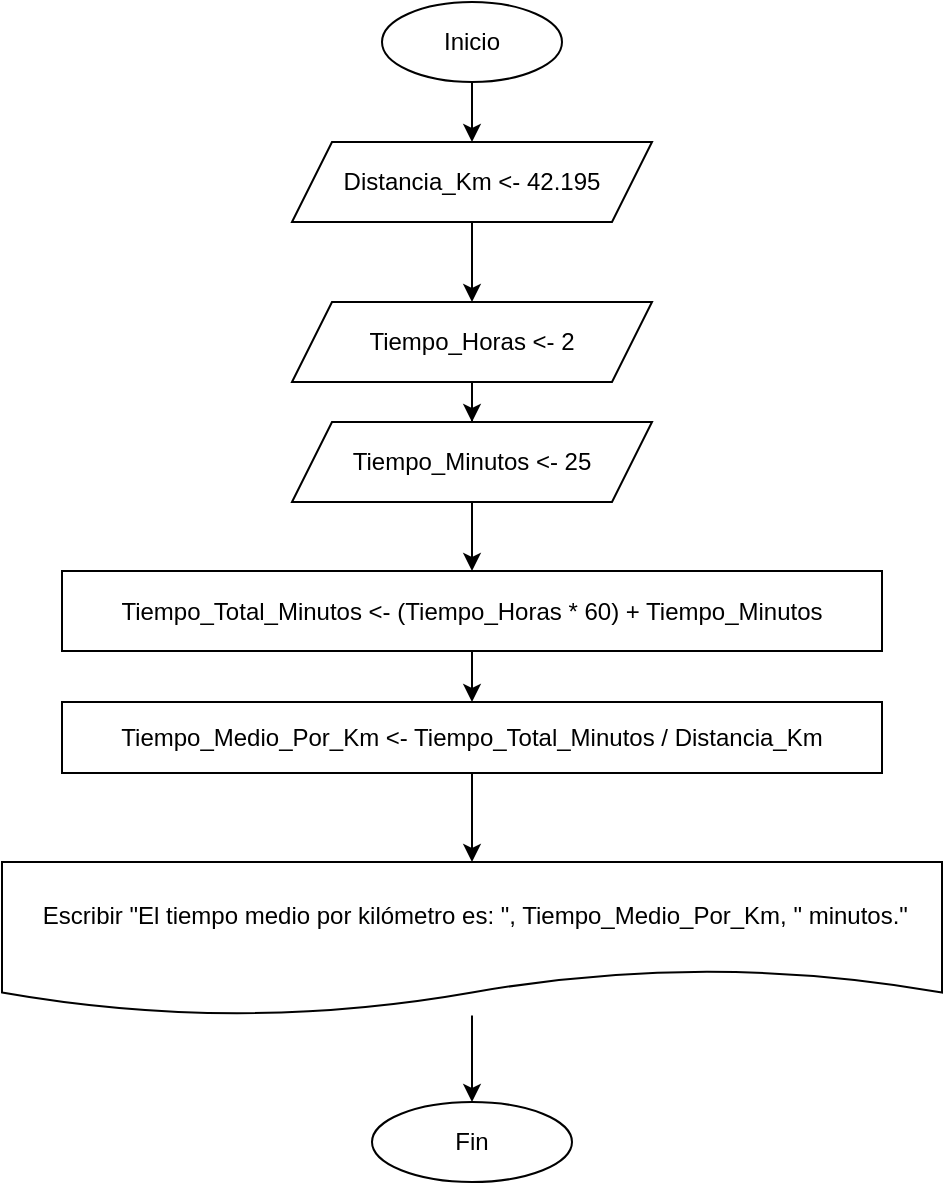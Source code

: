 <mxfile version="25.0.3">
  <diagram id="C5RBs43oDa-KdzZeNtuy" name="Page-1">
    <mxGraphModel dx="880" dy="434" grid="1" gridSize="10" guides="1" tooltips="1" connect="1" arrows="1" fold="1" page="1" pageScale="1" pageWidth="827" pageHeight="1169" math="0" shadow="0">
      <root>
        <mxCell id="WIyWlLk6GJQsqaUBKTNV-0" />
        <mxCell id="WIyWlLk6GJQsqaUBKTNV-1" parent="WIyWlLk6GJQsqaUBKTNV-0" />
        <mxCell id="N_ATVft75akDLZwGpv0E-20" style="edgeStyle=orthogonalEdgeStyle;rounded=0;orthogonalLoop=1;jettySize=auto;html=1;entryX=0.5;entryY=0;entryDx=0;entryDy=0;" edge="1" parent="WIyWlLk6GJQsqaUBKTNV-1" source="N_ATVft75akDLZwGpv0E-0" target="N_ATVft75akDLZwGpv0E-19">
          <mxGeometry relative="1" as="geometry" />
        </mxCell>
        <mxCell id="N_ATVft75akDLZwGpv0E-0" value="Inicio" style="ellipse;whiteSpace=wrap;html=1;" vertex="1" parent="WIyWlLk6GJQsqaUBKTNV-1">
          <mxGeometry x="345" y="300" width="90" height="40" as="geometry" />
        </mxCell>
        <mxCell id="N_ATVft75akDLZwGpv0E-10" value="" style="edgeStyle=orthogonalEdgeStyle;rounded=0;orthogonalLoop=1;jettySize=auto;html=1;" edge="1" parent="WIyWlLk6GJQsqaUBKTNV-1" source="N_ATVft75akDLZwGpv0E-7" target="N_ATVft75akDLZwGpv0E-9">
          <mxGeometry relative="1" as="geometry" />
        </mxCell>
        <mxCell id="N_ATVft75akDLZwGpv0E-7" value="Tiempo_Total_Minutos &amp;lt;- (Tiempo_Horas * 60) + Tiempo_Minutos" style="whiteSpace=wrap;html=1;" vertex="1" parent="WIyWlLk6GJQsqaUBKTNV-1">
          <mxGeometry x="185" y="584.5" width="410" height="40" as="geometry" />
        </mxCell>
        <mxCell id="N_ATVft75akDLZwGpv0E-12" value="" style="edgeStyle=orthogonalEdgeStyle;rounded=0;orthogonalLoop=1;jettySize=auto;html=1;" edge="1" parent="WIyWlLk6GJQsqaUBKTNV-1" source="N_ATVft75akDLZwGpv0E-9" target="N_ATVft75akDLZwGpv0E-11">
          <mxGeometry relative="1" as="geometry" />
        </mxCell>
        <mxCell id="N_ATVft75akDLZwGpv0E-9" value="Tiempo_Medio_Por_Km &amp;lt;- Tiempo_Total_Minutos / Distancia_Km" style="whiteSpace=wrap;html=1;" vertex="1" parent="WIyWlLk6GJQsqaUBKTNV-1">
          <mxGeometry x="185" y="650" width="410" height="35.5" as="geometry" />
        </mxCell>
        <mxCell id="N_ATVft75akDLZwGpv0E-14" style="edgeStyle=orthogonalEdgeStyle;rounded=0;orthogonalLoop=1;jettySize=auto;html=1;" edge="1" parent="WIyWlLk6GJQsqaUBKTNV-1" source="N_ATVft75akDLZwGpv0E-11" target="N_ATVft75akDLZwGpv0E-13">
          <mxGeometry relative="1" as="geometry" />
        </mxCell>
        <mxCell id="N_ATVft75akDLZwGpv0E-11" value="&amp;nbsp;Escribir &quot;El tiempo medio por kilómetro es: &quot;, Tiempo_Medio_Por_Km, &quot; minutos.&quot;" style="shape=document;whiteSpace=wrap;html=1;boundedLbl=1;" vertex="1" parent="WIyWlLk6GJQsqaUBKTNV-1">
          <mxGeometry x="155" y="730" width="470" height="76.75" as="geometry" />
        </mxCell>
        <mxCell id="N_ATVft75akDLZwGpv0E-13" value="Fin" style="ellipse;whiteSpace=wrap;html=1;" vertex="1" parent="WIyWlLk6GJQsqaUBKTNV-1">
          <mxGeometry x="340" y="850" width="100" height="40" as="geometry" />
        </mxCell>
        <mxCell id="N_ATVft75akDLZwGpv0E-17" style="edgeStyle=orthogonalEdgeStyle;rounded=0;orthogonalLoop=1;jettySize=auto;html=1;entryX=0.5;entryY=0;entryDx=0;entryDy=0;" edge="1" parent="WIyWlLk6GJQsqaUBKTNV-1" source="N_ATVft75akDLZwGpv0E-15" target="N_ATVft75akDLZwGpv0E-16">
          <mxGeometry relative="1" as="geometry" />
        </mxCell>
        <mxCell id="N_ATVft75akDLZwGpv0E-15" value="Tiempo_Horas &amp;lt;- 2" style="shape=parallelogram;perimeter=parallelogramPerimeter;whiteSpace=wrap;html=1;fixedSize=1;" vertex="1" parent="WIyWlLk6GJQsqaUBKTNV-1">
          <mxGeometry x="300" y="450" width="180" height="40" as="geometry" />
        </mxCell>
        <mxCell id="N_ATVft75akDLZwGpv0E-18" style="edgeStyle=orthogonalEdgeStyle;rounded=0;orthogonalLoop=1;jettySize=auto;html=1;entryX=0.5;entryY=0;entryDx=0;entryDy=0;" edge="1" parent="WIyWlLk6GJQsqaUBKTNV-1" source="N_ATVft75akDLZwGpv0E-16" target="N_ATVft75akDLZwGpv0E-7">
          <mxGeometry relative="1" as="geometry" />
        </mxCell>
        <mxCell id="N_ATVft75akDLZwGpv0E-16" value="Tiempo_Minutos &amp;lt;- 25" style="shape=parallelogram;perimeter=parallelogramPerimeter;whiteSpace=wrap;html=1;fixedSize=1;" vertex="1" parent="WIyWlLk6GJQsqaUBKTNV-1">
          <mxGeometry x="300" y="510" width="180" height="40" as="geometry" />
        </mxCell>
        <mxCell id="N_ATVft75akDLZwGpv0E-21" style="edgeStyle=orthogonalEdgeStyle;rounded=0;orthogonalLoop=1;jettySize=auto;html=1;" edge="1" parent="WIyWlLk6GJQsqaUBKTNV-1" source="N_ATVft75akDLZwGpv0E-19" target="N_ATVft75akDLZwGpv0E-15">
          <mxGeometry relative="1" as="geometry" />
        </mxCell>
        <mxCell id="N_ATVft75akDLZwGpv0E-19" value="Distancia_Km &amp;lt;- 42.195" style="shape=parallelogram;perimeter=parallelogramPerimeter;whiteSpace=wrap;html=1;fixedSize=1;" vertex="1" parent="WIyWlLk6GJQsqaUBKTNV-1">
          <mxGeometry x="300" y="370" width="180" height="40" as="geometry" />
        </mxCell>
      </root>
    </mxGraphModel>
  </diagram>
</mxfile>
